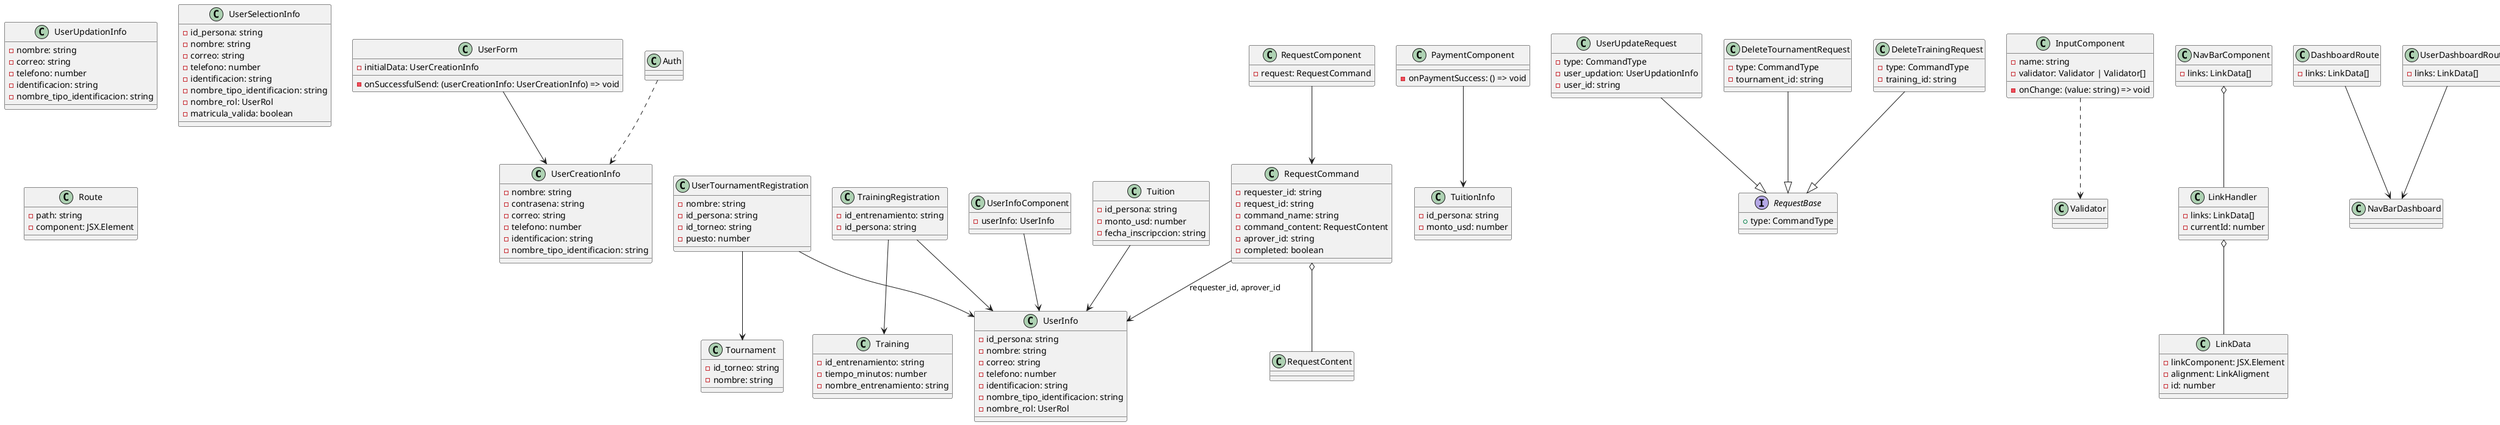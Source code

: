 @startuml
 
' Entidades del Dominio
class UserCreationInfo {
  - nombre: string
  - contrasena: string
  - correo: string
  - telefono: number
  - identificacion: string
  - nombre_tipo_identificacion: string
}
 
class UserUpdationInfo {
  - nombre: string
  - correo: string
  - telefono: number
  - identificacion: string
  - nombre_tipo_identificacion: string
}
 
class UserInfo {
  - id_persona: string
  - nombre: string
  - correo: string
  - telefono: number
  - identificacion: string
  - nombre_tipo_identificacion: string
  - nombre_rol: UserRol
}
 
class UserSelectionInfo {
  - id_persona: string
  - nombre: string
  - correo: string
  - telefono: number
  - identificacion: string
  - nombre_tipo_identificacion: string
  - nombre_rol: UserRol
  - matricula_valida: boolean
}
 
class Tournament {
  - id_torneo: string
  - nombre: string
}
 
class UserTournamentRegistration {
  - nombre: string
  - id_persona: string
  - id_torneo: string
  - puesto: number
}
 
class Training {
  - id_entrenamiento: string
  - tiempo_minutos: number
  - nombre_entrenamiento: string
}
 
class TrainingRegistration {
  - id_entrenamiento: string
  - id_persona: string
}
 
class Tuition {
  - id_persona: string
  - monto_usd: number
  - fecha_inscripccion: string
}
 
class TuitionInfo {
  - id_persona: string
  - monto_usd: number
}
 
interface RequestBase {
  + type: CommandType
}
 
class RequestCommand {
  - requester_id: string
  - request_id: string
  - command_name: string
  - command_content: RequestContent
  - aprover_id: string
  - completed: boolean
}
 
class UserUpdateRequest {
  - type: CommandType
  - user_updation: UserUpdationInfo
  - user_id: string
}
 
class DeleteTournamentRequest {
  - type: CommandType
  - tournament_id: string
}
 
class DeleteTrainingRequest {
  - type: CommandType
  - training_id: string
}
 
' Relaciones entre Entidades
RequestCommand o-- RequestContent
UserUpdateRequest --|> RequestBase
DeleteTournamentRequest --|> RequestBase
DeleteTrainingRequest --|> RequestBase
UserTournamentRegistration --> Tournament
UserTournamentRegistration --> UserInfo
TrainingRegistration --> Training
TrainingRegistration --> UserInfo
Tuition --> UserInfo
PaymentComponent --> TuitionInfo
RequestCommand --> UserInfo : requester_id, aprover_id
 
' Componentes de la Interfaz
class InputComponent {
  - onChange: (value: string) => void
  - name: string
  - validator: Validator | Validator[]
}
 
class NavBarComponent {
  - links: LinkData[]
}
 
class LinkHandler {
  - links: LinkData[]
  - currentId: number
}
 
class LinkData {
  - linkComponent: JSX.Element
  - alignment: LinkAligment
  - id: number
}
 
class PaymentComponent {
  - onPaymentSuccess: () => void
}
 
class RequestComponent {
  - request: RequestCommand
}
 
class UserForm {
  - onSuccessfulSend: (userCreationInfo: UserCreationInfo) => void
  - initialData: UserCreationInfo
}
 
class UserInfoComponent {
  - userInfo: UserInfo
}
 
' Relaciones de Componentes
NavBarComponent o-- LinkHandler
LinkHandler o-- LinkData
RequestComponent --> RequestCommand
UserForm --> UserCreationInfo
UserInfoComponent --> UserInfo
 
' Rutas
class Route {
  - path: string
  - component: JSX.Element
}
 
class DashboardRoute {
  - links: LinkData[]
}
 
class UserDashboardRoute {
  - links: LinkData[]
}
 
' Relaciones de Rutas
DashboardRoute --> NavBarDashboard
UserDashboardRoute --> NavBarDashboard
 
' Otros
class Store {
  - state: any
}
 
class TokenStore {
  - state: string
}
 
TokenStore --|> Store
 
' Dependencias
InputComponent ..> Validator
Auth ..> UserCreationInfo
 
@enduml